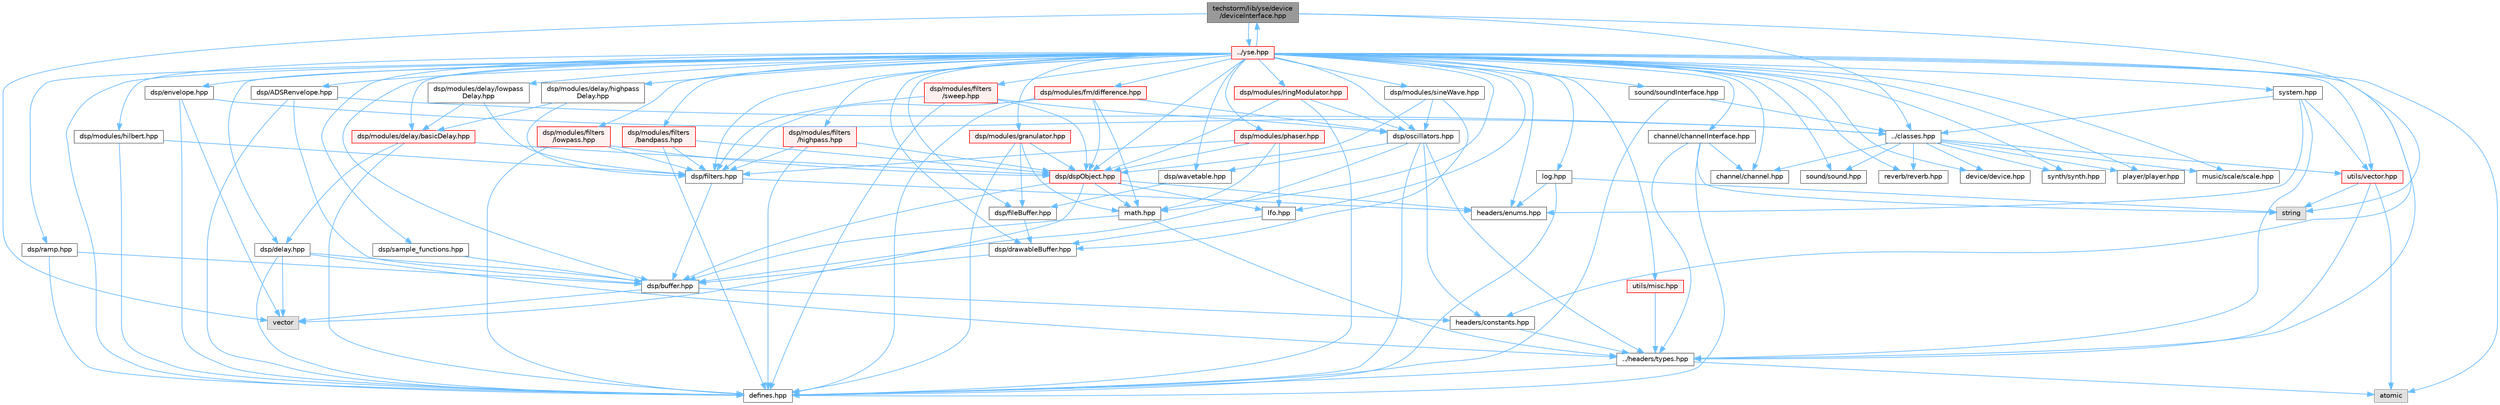 digraph "techstorm/lib/yse/device/deviceInterface.hpp"
{
 // LATEX_PDF_SIZE
  bgcolor="transparent";
  edge [fontname=Helvetica,fontsize=10,labelfontname=Helvetica,labelfontsize=10];
  node [fontname=Helvetica,fontsize=10,shape=box,height=0.2,width=0.4];
  Node1 [id="Node000001",label="techstorm/lib/yse/device\l/deviceInterface.hpp",height=0.2,width=0.4,color="gray40", fillcolor="grey60", style="filled", fontcolor="black",tooltip=" "];
  Node1 -> Node2 [id="edge1_Node000001_Node000002",color="steelblue1",style="solid",tooltip=" "];
  Node2 [id="Node000002",label="string",height=0.2,width=0.4,color="grey60", fillcolor="#E0E0E0", style="filled",tooltip=" "];
  Node1 -> Node3 [id="edge2_Node000001_Node000003",color="steelblue1",style="solid",tooltip=" "];
  Node3 [id="Node000003",label="vector",height=0.2,width=0.4,color="grey60", fillcolor="#E0E0E0", style="filled",tooltip=" "];
  Node1 -> Node4 [id="edge3_Node000001_Node000004",color="steelblue1",style="solid",tooltip=" "];
  Node4 [id="Node000004",label="../classes.hpp",height=0.2,width=0.4,color="grey40", fillcolor="white", style="filled",URL="$classes_8hpp.html",tooltip=" "];
  Node4 -> Node5 [id="edge4_Node000004_Node000005",color="steelblue1",style="solid",tooltip=" "];
  Node5 [id="Node000005",label="utils/vector.hpp",height=0.2,width=0.4,color="red", fillcolor="#FFF0F0", style="filled",URL="$vector_8hpp.html",tooltip=" "];
  Node5 -> Node2 [id="edge5_Node000005_Node000002",color="steelblue1",style="solid",tooltip=" "];
  Node5 -> Node7 [id="edge6_Node000005_Node000007",color="steelblue1",style="solid",tooltip=" "];
  Node7 [id="Node000007",label="atomic",height=0.2,width=0.4,color="grey60", fillcolor="#E0E0E0", style="filled",tooltip=" "];
  Node5 -> Node9 [id="edge7_Node000005_Node000009",color="steelblue1",style="solid",tooltip=" "];
  Node9 [id="Node000009",label="../headers/types.hpp",height=0.2,width=0.4,color="grey40", fillcolor="white", style="filled",URL="$types_8hpp.html",tooltip=" "];
  Node9 -> Node10 [id="edge8_Node000009_Node000010",color="steelblue1",style="solid",tooltip=" "];
  Node10 [id="Node000010",label="defines.hpp",height=0.2,width=0.4,color="grey40", fillcolor="white", style="filled",URL="$defines_8hpp.html",tooltip=" "];
  Node9 -> Node7 [id="edge9_Node000009_Node000007",color="steelblue1",style="solid",tooltip=" "];
  Node4 -> Node11 [id="edge10_Node000004_Node000011",color="steelblue1",style="solid",tooltip=" "];
  Node11 [id="Node000011",label="channel/channel.hpp",height=0.2,width=0.4,color="grey40", fillcolor="white", style="filled",URL="$channel_8hpp.html",tooltip=" "];
  Node4 -> Node12 [id="edge11_Node000004_Node000012",color="steelblue1",style="solid",tooltip=" "];
  Node12 [id="Node000012",label="sound/sound.hpp",height=0.2,width=0.4,color="grey40", fillcolor="white", style="filled",URL="$sound_8hpp.html",tooltip=" "];
  Node4 -> Node13 [id="edge12_Node000004_Node000013",color="steelblue1",style="solid",tooltip=" "];
  Node13 [id="Node000013",label="reverb/reverb.hpp",height=0.2,width=0.4,color="grey40", fillcolor="white", style="filled",URL="$reverb_8hpp.html",tooltip=" "];
  Node4 -> Node14 [id="edge13_Node000004_Node000014",color="steelblue1",style="solid",tooltip=" "];
  Node14 [id="Node000014",label="device/device.hpp",height=0.2,width=0.4,color="grey40", fillcolor="white", style="filled",URL="$device_8hpp.html",tooltip=" "];
  Node4 -> Node15 [id="edge14_Node000004_Node000015",color="steelblue1",style="solid",tooltip=" "];
  Node15 [id="Node000015",label="synth/synth.hpp",height=0.2,width=0.4,color="grey40", fillcolor="white", style="filled",URL="$synth_8hpp.html",tooltip=" "];
  Node4 -> Node16 [id="edge15_Node000004_Node000016",color="steelblue1",style="solid",tooltip=" "];
  Node16 [id="Node000016",label="player/player.hpp",height=0.2,width=0.4,color="grey40", fillcolor="white", style="filled",URL="$player_8hpp.html",tooltip=" "];
  Node4 -> Node17 [id="edge16_Node000004_Node000017",color="steelblue1",style="solid",tooltip=" "];
  Node17 [id="Node000017",label="music/scale/scale.hpp",height=0.2,width=0.4,color="grey40", fillcolor="white", style="filled",URL="$scale_8hpp.html",tooltip=" "];
  Node1 -> Node18 [id="edge17_Node000001_Node000018",color="steelblue1",style="solid",tooltip=" "];
  Node18 [id="Node000018",label="../yse.hpp",height=0.2,width=0.4,color="red", fillcolor="#FFF0F0", style="filled",URL="$yse_8hpp.html",tooltip=" "];
  Node18 -> Node7 [id="edge18_Node000018_Node000007",color="steelblue1",style="solid",tooltip=" "];
  Node18 -> Node9 [id="edge19_Node000018_Node000009",color="steelblue1",style="solid",tooltip=" "];
  Node18 -> Node10 [id="edge20_Node000018_Node000010",color="steelblue1",style="solid",tooltip=" "];
  Node18 -> Node19 [id="edge21_Node000018_Node000019",color="steelblue1",style="solid",tooltip=" "];
  Node19 [id="Node000019",label="headers/enums.hpp",height=0.2,width=0.4,color="grey40", fillcolor="white", style="filled",URL="$enums_8hpp.html",tooltip=" "];
  Node18 -> Node20 [id="edge22_Node000018_Node000020",color="steelblue1",style="solid",tooltip=" "];
  Node20 [id="Node000020",label="headers/constants.hpp",height=0.2,width=0.4,color="grey40", fillcolor="white", style="filled",URL="$constants_8hpp.html",tooltip=" "];
  Node20 -> Node9 [id="edge23_Node000020_Node000009",color="steelblue1",style="solid",tooltip=" "];
  Node18 -> Node21 [id="edge24_Node000018_Node000021",color="steelblue1",style="solid",tooltip=" "];
  Node21 [id="Node000021",label="dsp/buffer.hpp",height=0.2,width=0.4,color="grey40", fillcolor="white", style="filled",URL="$buffer_8hpp.html",tooltip=" "];
  Node21 -> Node3 [id="edge25_Node000021_Node000003",color="steelblue1",style="solid",tooltip=" "];
  Node21 -> Node20 [id="edge26_Node000021_Node000020",color="steelblue1",style="solid",tooltip=" "];
  Node18 -> Node22 [id="edge27_Node000018_Node000022",color="steelblue1",style="solid",tooltip=" "];
  Node22 [id="Node000022",label="dsp/drawableBuffer.hpp",height=0.2,width=0.4,color="grey40", fillcolor="white", style="filled",URL="$drawable_buffer_8hpp.html",tooltip=" "];
  Node22 -> Node21 [id="edge28_Node000022_Node000021",color="steelblue1",style="solid",tooltip=" "];
  Node18 -> Node23 [id="edge29_Node000018_Node000023",color="steelblue1",style="solid",tooltip=" "];
  Node23 [id="Node000023",label="dsp/fileBuffer.hpp",height=0.2,width=0.4,color="grey40", fillcolor="white", style="filled",URL="$file_buffer_8hpp.html",tooltip=" "];
  Node23 -> Node22 [id="edge30_Node000023_Node000022",color="steelblue1",style="solid",tooltip=" "];
  Node18 -> Node24 [id="edge31_Node000018_Node000024",color="steelblue1",style="solid",tooltip=" "];
  Node24 [id="Node000024",label="dsp/wavetable.hpp",height=0.2,width=0.4,color="grey40", fillcolor="white", style="filled",URL="$wavetable_8hpp.html",tooltip=" "];
  Node24 -> Node23 [id="edge32_Node000024_Node000023",color="steelblue1",style="solid",tooltip=" "];
  Node18 -> Node25 [id="edge33_Node000018_Node000025",color="steelblue1",style="solid",tooltip=" "];
  Node25 [id="Node000025",label="dsp/sample_functions.hpp",height=0.2,width=0.4,color="grey40", fillcolor="white", style="filled",URL="$sample__functions_8hpp.html",tooltip=" "];
  Node25 -> Node21 [id="edge34_Node000025_Node000021",color="steelblue1",style="solid",tooltip=" "];
  Node18 -> Node26 [id="edge35_Node000018_Node000026",color="steelblue1",style="solid",tooltip=" "];
  Node26 [id="Node000026",label="dsp/delay.hpp",height=0.2,width=0.4,color="grey40", fillcolor="white", style="filled",URL="$delay_8hpp.html",tooltip=" "];
  Node26 -> Node3 [id="edge36_Node000026_Node000003",color="steelblue1",style="solid",tooltip=" "];
  Node26 -> Node10 [id="edge37_Node000026_Node000010",color="steelblue1",style="solid",tooltip=" "];
  Node26 -> Node9 [id="edge38_Node000026_Node000009",color="steelblue1",style="solid",tooltip=" "];
  Node26 -> Node21 [id="edge39_Node000026_Node000021",color="steelblue1",style="solid",tooltip=" "];
  Node18 -> Node27 [id="edge40_Node000018_Node000027",color="steelblue1",style="solid",tooltip=" "];
  Node27 [id="Node000027",label="dsp/dspObject.hpp",height=0.2,width=0.4,color="red", fillcolor="#FFF0F0", style="filled",URL="$dsp_object_8hpp.html",tooltip=" "];
  Node27 -> Node3 [id="edge41_Node000027_Node000003",color="steelblue1",style="solid",tooltip=" "];
  Node27 -> Node21 [id="edge42_Node000027_Node000021",color="steelblue1",style="solid",tooltip=" "];
  Node27 -> Node19 [id="edge43_Node000027_Node000019",color="steelblue1",style="solid",tooltip=" "];
  Node27 -> Node29 [id="edge44_Node000027_Node000029",color="steelblue1",style="solid",tooltip=" "];
  Node29 [id="Node000029",label="lfo.hpp",height=0.2,width=0.4,color="grey40", fillcolor="white", style="filled",URL="$lfo_8hpp.html",tooltip=" "];
  Node29 -> Node22 [id="edge45_Node000029_Node000022",color="steelblue1",style="solid",tooltip=" "];
  Node27 -> Node30 [id="edge46_Node000027_Node000030",color="steelblue1",style="solid",tooltip=" "];
  Node30 [id="Node000030",label="math.hpp",height=0.2,width=0.4,color="grey40", fillcolor="white", style="filled",URL="$math_8hpp.html",tooltip=" "];
  Node30 -> Node9 [id="edge47_Node000030_Node000009",color="steelblue1",style="solid",tooltip=" "];
  Node30 -> Node21 [id="edge48_Node000030_Node000021",color="steelblue1",style="solid",tooltip=" "];
  Node18 -> Node31 [id="edge49_Node000018_Node000031",color="steelblue1",style="solid",tooltip=" "];
  Node31 [id="Node000031",label="dsp/filters.hpp",height=0.2,width=0.4,color="grey40", fillcolor="white", style="filled",URL="$filters_8hpp.html",tooltip=" "];
  Node31 -> Node21 [id="edge50_Node000031_Node000021",color="steelblue1",style="solid",tooltip=" "];
  Node31 -> Node19 [id="edge51_Node000031_Node000019",color="steelblue1",style="solid",tooltip=" "];
  Node18 -> Node30 [id="edge52_Node000018_Node000030",color="steelblue1",style="solid",tooltip=" "];
  Node18 -> Node32 [id="edge53_Node000018_Node000032",color="steelblue1",style="solid",tooltip=" "];
  Node32 [id="Node000032",label="dsp/oscillators.hpp",height=0.2,width=0.4,color="grey40", fillcolor="white", style="filled",URL="$oscillators_8hpp.html",tooltip=" "];
  Node32 -> Node10 [id="edge54_Node000032_Node000010",color="steelblue1",style="solid",tooltip=" "];
  Node32 -> Node9 [id="edge55_Node000032_Node000009",color="steelblue1",style="solid",tooltip=" "];
  Node32 -> Node20 [id="edge56_Node000032_Node000020",color="steelblue1",style="solid",tooltip=" "];
  Node32 -> Node21 [id="edge57_Node000032_Node000021",color="steelblue1",style="solid",tooltip=" "];
  Node32 -> Node24 [id="edge58_Node000032_Node000024",color="steelblue1",style="solid",tooltip=" "];
  Node18 -> Node33 [id="edge59_Node000018_Node000033",color="steelblue1",style="solid",tooltip=" "];
  Node33 [id="Node000033",label="dsp/ramp.hpp",height=0.2,width=0.4,color="grey40", fillcolor="white", style="filled",URL="$ramp_8hpp.html",tooltip=" "];
  Node33 -> Node10 [id="edge60_Node000033_Node000010",color="steelblue1",style="solid",tooltip=" "];
  Node33 -> Node21 [id="edge61_Node000033_Node000021",color="steelblue1",style="solid",tooltip=" "];
  Node18 -> Node34 [id="edge62_Node000018_Node000034",color="steelblue1",style="solid",tooltip=" "];
  Node34 [id="Node000034",label="dsp/envelope.hpp",height=0.2,width=0.4,color="grey40", fillcolor="white", style="filled",URL="$envelope_8hpp.html",tooltip=" "];
  Node34 -> Node4 [id="edge63_Node000034_Node000004",color="steelblue1",style="solid",tooltip=" "];
  Node34 -> Node10 [id="edge64_Node000034_Node000010",color="steelblue1",style="solid",tooltip=" "];
  Node34 -> Node3 [id="edge65_Node000034_Node000003",color="steelblue1",style="solid",tooltip=" "];
  Node18 -> Node35 [id="edge66_Node000018_Node000035",color="steelblue1",style="solid",tooltip=" "];
  Node35 [id="Node000035",label="dsp/ADSRenvelope.hpp",height=0.2,width=0.4,color="grey40", fillcolor="white", style="filled",URL="$_a_d_s_renvelope_8hpp.html",tooltip=" "];
  Node35 -> Node4 [id="edge67_Node000035_Node000004",color="steelblue1",style="solid",tooltip=" "];
  Node35 -> Node10 [id="edge68_Node000035_Node000010",color="steelblue1",style="solid",tooltip=" "];
  Node35 -> Node21 [id="edge69_Node000035_Node000021",color="steelblue1",style="solid",tooltip=" "];
  Node18 -> Node29 [id="edge70_Node000018_Node000029",color="steelblue1",style="solid",tooltip=" "];
  Node18 -> Node36 [id="edge71_Node000018_Node000036",color="steelblue1",style="solid",tooltip=" "];
  Node36 [id="Node000036",label="dsp/modules/hilbert.hpp",height=0.2,width=0.4,color="grey40", fillcolor="white", style="filled",URL="$hilbert_8hpp.html",tooltip=" "];
  Node36 -> Node10 [id="edge72_Node000036_Node000010",color="steelblue1",style="solid",tooltip=" "];
  Node36 -> Node31 [id="edge73_Node000036_Node000031",color="steelblue1",style="solid",tooltip=" "];
  Node18 -> Node37 [id="edge74_Node000018_Node000037",color="steelblue1",style="solid",tooltip=" "];
  Node37 [id="Node000037",label="dsp/modules/ringModulator.hpp",height=0.2,width=0.4,color="red", fillcolor="#FFF0F0", style="filled",URL="$ring_modulator_8hpp.html",tooltip=" "];
  Node37 -> Node10 [id="edge75_Node000037_Node000010",color="steelblue1",style="solid",tooltip=" "];
  Node37 -> Node27 [id="edge76_Node000037_Node000027",color="steelblue1",style="solid",tooltip=" "];
  Node37 -> Node32 [id="edge77_Node000037_Node000032",color="steelblue1",style="solid",tooltip=" "];
  Node18 -> Node38 [id="edge78_Node000018_Node000038",color="steelblue1",style="solid",tooltip=" "];
  Node38 [id="Node000038",label="dsp/modules/sineWave.hpp",height=0.2,width=0.4,color="grey40", fillcolor="white", style="filled",URL="$sine_wave_8hpp.html",tooltip=" "];
  Node38 -> Node27 [id="edge79_Node000038_Node000027",color="steelblue1",style="solid",tooltip=" "];
  Node38 -> Node32 [id="edge80_Node000038_Node000032",color="steelblue1",style="solid",tooltip=" "];
  Node38 -> Node22 [id="edge81_Node000038_Node000022",color="steelblue1",style="solid",tooltip=" "];
  Node18 -> Node39 [id="edge82_Node000018_Node000039",color="steelblue1",style="solid",tooltip=" "];
  Node39 [id="Node000039",label="dsp/modules/granulator.hpp",height=0.2,width=0.4,color="red", fillcolor="#FFF0F0", style="filled",URL="$granulator_8hpp.html",tooltip=" "];
  Node39 -> Node10 [id="edge83_Node000039_Node000010",color="steelblue1",style="solid",tooltip=" "];
  Node39 -> Node27 [id="edge84_Node000039_Node000027",color="steelblue1",style="solid",tooltip=" "];
  Node39 -> Node30 [id="edge85_Node000039_Node000030",color="steelblue1",style="solid",tooltip=" "];
  Node39 -> Node23 [id="edge86_Node000039_Node000023",color="steelblue1",style="solid",tooltip=" "];
  Node18 -> Node40 [id="edge87_Node000018_Node000040",color="steelblue1",style="solid",tooltip=" "];
  Node40 [id="Node000040",label="dsp/modules/phaser.hpp",height=0.2,width=0.4,color="red", fillcolor="#FFF0F0", style="filled",URL="$phaser_8hpp.html",tooltip=" "];
  Node40 -> Node27 [id="edge88_Node000040_Node000027",color="steelblue1",style="solid",tooltip=" "];
  Node40 -> Node29 [id="edge89_Node000040_Node000029",color="steelblue1",style="solid",tooltip=" "];
  Node40 -> Node30 [id="edge90_Node000040_Node000030",color="steelblue1",style="solid",tooltip=" "];
  Node40 -> Node31 [id="edge91_Node000040_Node000031",color="steelblue1",style="solid",tooltip=" "];
  Node18 -> Node42 [id="edge92_Node000018_Node000042",color="steelblue1",style="solid",tooltip=" "];
  Node42 [id="Node000042",label="dsp/modules/delay/basicDelay.hpp",height=0.2,width=0.4,color="red", fillcolor="#FFF0F0", style="filled",URL="$basic_delay_8hpp.html",tooltip=" "];
  Node42 -> Node10 [id="edge93_Node000042_Node000010",color="steelblue1",style="solid",tooltip=" "];
  Node42 -> Node27 [id="edge94_Node000042_Node000027",color="steelblue1",style="solid",tooltip=" "];
  Node42 -> Node26 [id="edge95_Node000042_Node000026",color="steelblue1",style="solid",tooltip=" "];
  Node18 -> Node43 [id="edge96_Node000018_Node000043",color="steelblue1",style="solid",tooltip=" "];
  Node43 [id="Node000043",label="dsp/modules/delay/highpass\lDelay.hpp",height=0.2,width=0.4,color="grey40", fillcolor="white", style="filled",URL="$highpass_delay_8hpp.html",tooltip=" "];
  Node43 -> Node42 [id="edge97_Node000043_Node000042",color="steelblue1",style="solid",tooltip=" "];
  Node43 -> Node31 [id="edge98_Node000043_Node000031",color="steelblue1",style="solid",tooltip=" "];
  Node18 -> Node44 [id="edge99_Node000018_Node000044",color="steelblue1",style="solid",tooltip=" "];
  Node44 [id="Node000044",label="dsp/modules/delay/lowpass\lDelay.hpp",height=0.2,width=0.4,color="grey40", fillcolor="white", style="filled",URL="$lowpass_delay_8hpp.html",tooltip=" "];
  Node44 -> Node42 [id="edge100_Node000044_Node000042",color="steelblue1",style="solid",tooltip=" "];
  Node44 -> Node31 [id="edge101_Node000044_Node000031",color="steelblue1",style="solid",tooltip=" "];
  Node18 -> Node45 [id="edge102_Node000018_Node000045",color="steelblue1",style="solid",tooltip=" "];
  Node45 [id="Node000045",label="dsp/modules/filters\l/highpass.hpp",height=0.2,width=0.4,color="red", fillcolor="#FFF0F0", style="filled",URL="$highpass_8hpp.html",tooltip=" "];
  Node45 -> Node10 [id="edge103_Node000045_Node000010",color="steelblue1",style="solid",tooltip=" "];
  Node45 -> Node27 [id="edge104_Node000045_Node000027",color="steelblue1",style="solid",tooltip=" "];
  Node45 -> Node31 [id="edge105_Node000045_Node000031",color="steelblue1",style="solid",tooltip=" "];
  Node18 -> Node46 [id="edge106_Node000018_Node000046",color="steelblue1",style="solid",tooltip=" "];
  Node46 [id="Node000046",label="dsp/modules/filters\l/lowpass.hpp",height=0.2,width=0.4,color="red", fillcolor="#FFF0F0", style="filled",URL="$lowpass_8hpp.html",tooltip=" "];
  Node46 -> Node10 [id="edge107_Node000046_Node000010",color="steelblue1",style="solid",tooltip=" "];
  Node46 -> Node27 [id="edge108_Node000046_Node000027",color="steelblue1",style="solid",tooltip=" "];
  Node46 -> Node31 [id="edge109_Node000046_Node000031",color="steelblue1",style="solid",tooltip=" "];
  Node18 -> Node47 [id="edge110_Node000018_Node000047",color="steelblue1",style="solid",tooltip=" "];
  Node47 [id="Node000047",label="dsp/modules/filters\l/bandpass.hpp",height=0.2,width=0.4,color="red", fillcolor="#FFF0F0", style="filled",URL="$bandpass_8hpp.html",tooltip=" "];
  Node47 -> Node10 [id="edge111_Node000047_Node000010",color="steelblue1",style="solid",tooltip=" "];
  Node47 -> Node27 [id="edge112_Node000047_Node000027",color="steelblue1",style="solid",tooltip=" "];
  Node47 -> Node31 [id="edge113_Node000047_Node000031",color="steelblue1",style="solid",tooltip=" "];
  Node18 -> Node48 [id="edge114_Node000018_Node000048",color="steelblue1",style="solid",tooltip=" "];
  Node48 [id="Node000048",label="dsp/modules/fm/difference.hpp",height=0.2,width=0.4,color="red", fillcolor="#FFF0F0", style="filled",URL="$difference_8hpp.html",tooltip=" "];
  Node48 -> Node10 [id="edge115_Node000048_Node000010",color="steelblue1",style="solid",tooltip=" "];
  Node48 -> Node27 [id="edge116_Node000048_Node000027",color="steelblue1",style="solid",tooltip=" "];
  Node48 -> Node31 [id="edge117_Node000048_Node000031",color="steelblue1",style="solid",tooltip=" "];
  Node48 -> Node32 [id="edge118_Node000048_Node000032",color="steelblue1",style="solid",tooltip=" "];
  Node48 -> Node30 [id="edge119_Node000048_Node000030",color="steelblue1",style="solid",tooltip=" "];
  Node18 -> Node49 [id="edge120_Node000018_Node000049",color="steelblue1",style="solid",tooltip=" "];
  Node49 [id="Node000049",label="dsp/modules/filters\l/sweep.hpp",height=0.2,width=0.4,color="red", fillcolor="#FFF0F0", style="filled",URL="$sweep_8hpp.html",tooltip=" "];
  Node49 -> Node10 [id="edge121_Node000049_Node000010",color="steelblue1",style="solid",tooltip=" "];
  Node49 -> Node27 [id="edge122_Node000049_Node000027",color="steelblue1",style="solid",tooltip=" "];
  Node49 -> Node31 [id="edge123_Node000049_Node000031",color="steelblue1",style="solid",tooltip=" "];
  Node49 -> Node32 [id="edge124_Node000049_Node000032",color="steelblue1",style="solid",tooltip=" "];
  Node18 -> Node51 [id="edge125_Node000018_Node000051",color="steelblue1",style="solid",tooltip=" "];
  Node51 [id="Node000051",label="utils/misc.hpp",height=0.2,width=0.4,color="red", fillcolor="#FFF0F0", style="filled",URL="$misc_8hpp.html",tooltip=" "];
  Node51 -> Node9 [id="edge126_Node000051_Node000009",color="steelblue1",style="solid",tooltip=" "];
  Node18 -> Node5 [id="edge127_Node000018_Node000005",color="steelblue1",style="solid",tooltip=" "];
  Node18 -> Node54 [id="edge128_Node000018_Node000054",color="steelblue1",style="solid",tooltip=" "];
  Node54 [id="Node000054",label="system.hpp",height=0.2,width=0.4,color="grey40", fillcolor="white", style="filled",URL="$system_8hpp.html",tooltip=" "];
  Node54 -> Node9 [id="edge129_Node000054_Node000009",color="steelblue1",style="solid",tooltip=" "];
  Node54 -> Node19 [id="edge130_Node000054_Node000019",color="steelblue1",style="solid",tooltip=" "];
  Node54 -> Node5 [id="edge131_Node000054_Node000005",color="steelblue1",style="solid",tooltip=" "];
  Node54 -> Node4 [id="edge132_Node000054_Node000004",color="steelblue1",style="solid",tooltip=" "];
  Node18 -> Node55 [id="edge133_Node000018_Node000055",color="steelblue1",style="solid",tooltip=" "];
  Node55 [id="Node000055",label="log.hpp",height=0.2,width=0.4,color="grey40", fillcolor="white", style="filled",URL="$log_8hpp.html",tooltip=" "];
  Node55 -> Node2 [id="edge134_Node000055_Node000002",color="steelblue1",style="solid",tooltip=" "];
  Node55 -> Node10 [id="edge135_Node000055_Node000010",color="steelblue1",style="solid",tooltip=" "];
  Node55 -> Node19 [id="edge136_Node000055_Node000019",color="steelblue1",style="solid",tooltip=" "];
  Node18 -> Node11 [id="edge137_Node000018_Node000011",color="steelblue1",style="solid",tooltip=" "];
  Node18 -> Node56 [id="edge138_Node000018_Node000056",color="steelblue1",style="solid",tooltip=" "];
  Node56 [id="Node000056",label="channel/channelInterface.hpp",height=0.2,width=0.4,color="grey40", fillcolor="white", style="filled",URL="$channel_interface_8hpp.html",tooltip=" "];
  Node56 -> Node2 [id="edge139_Node000056_Node000002",color="steelblue1",style="solid",tooltip=" "];
  Node56 -> Node10 [id="edge140_Node000056_Node000010",color="steelblue1",style="solid",tooltip=" "];
  Node56 -> Node9 [id="edge141_Node000056_Node000009",color="steelblue1",style="solid",tooltip=" "];
  Node56 -> Node11 [id="edge142_Node000056_Node000011",color="steelblue1",style="solid",tooltip=" "];
  Node18 -> Node12 [id="edge143_Node000018_Node000012",color="steelblue1",style="solid",tooltip=" "];
  Node18 -> Node57 [id="edge144_Node000018_Node000057",color="steelblue1",style="solid",tooltip=" "];
  Node57 [id="Node000057",label="sound/soundInterface.hpp",height=0.2,width=0.4,color="grey40", fillcolor="white", style="filled",URL="$sound_interface_8hpp.html",tooltip=" "];
  Node57 -> Node4 [id="edge145_Node000057_Node000004",color="steelblue1",style="solid",tooltip=" "];
  Node57 -> Node10 [id="edge146_Node000057_Node000010",color="steelblue1",style="solid",tooltip=" "];
  Node18 -> Node15 [id="edge147_Node000018_Node000015",color="steelblue1",style="solid",tooltip=" "];
  Node18 -> Node16 [id="edge148_Node000018_Node000016",color="steelblue1",style="solid",tooltip=" "];
  Node18 -> Node17 [id="edge149_Node000018_Node000017",color="steelblue1",style="solid",tooltip=" "];
  Node18 -> Node13 [id="edge150_Node000018_Node000013",color="steelblue1",style="solid",tooltip=" "];
  Node18 -> Node14 [id="edge151_Node000018_Node000014",color="steelblue1",style="solid",tooltip=" "];
  Node18 -> Node1 [id="edge152_Node000018_Node000001",color="steelblue1",style="solid",tooltip=" "];
}
